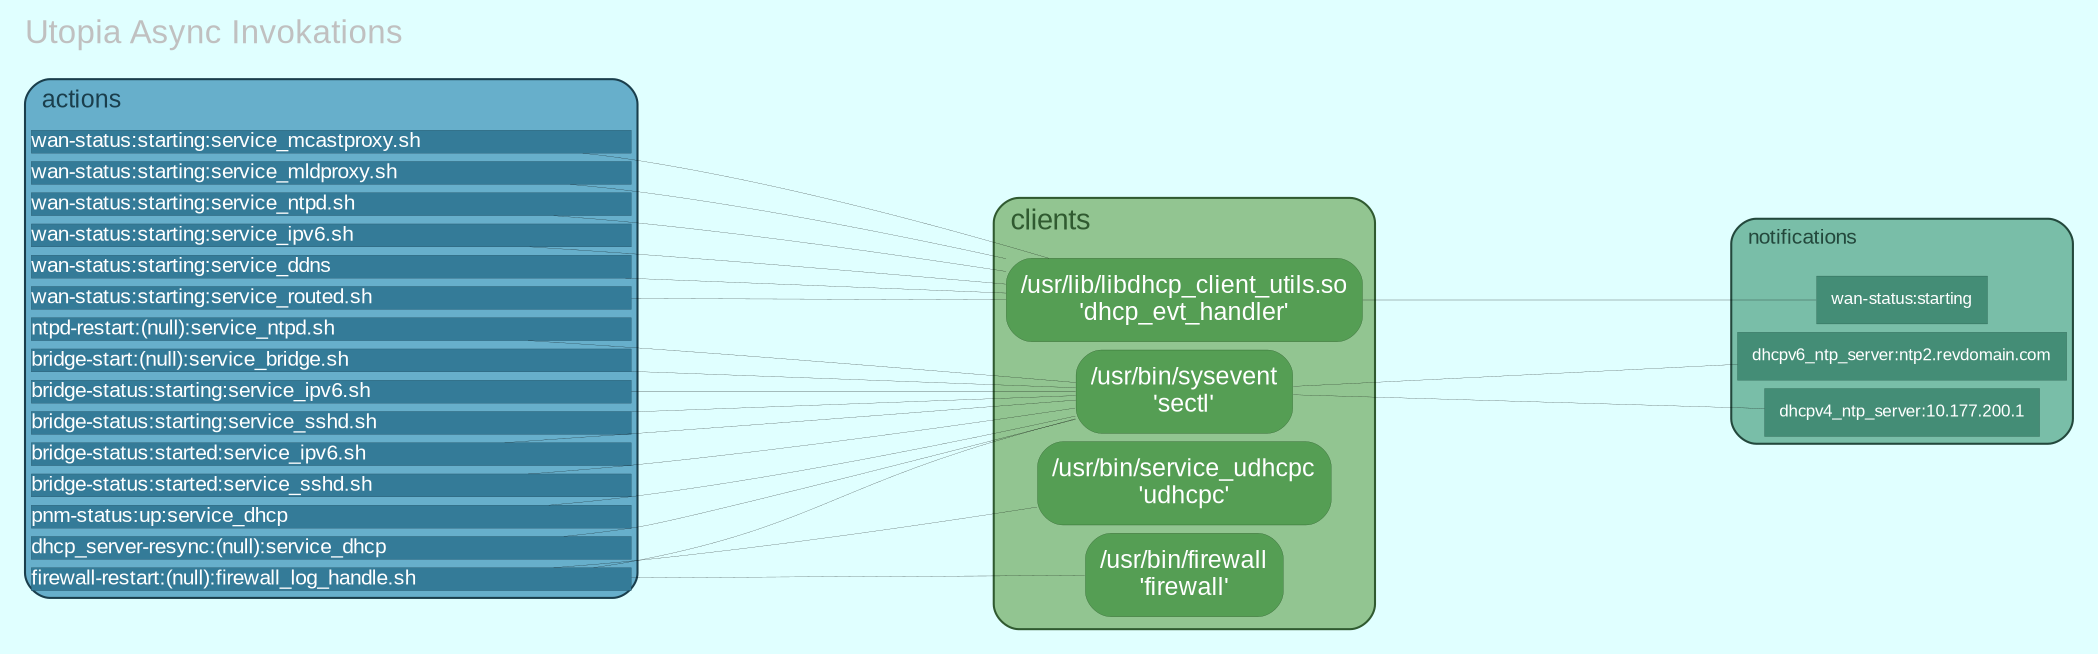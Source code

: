 digraph {
bgcolor=lightcyan
rankdir=LR
nodesep="0.05"
ranksep="2.5"
fontname="Arial"; fontsize=16; fontcolor=grey
label="Utopia Async Invokations"
labelloc=top
labeljust="l"
edge [color=black arrowsize=0.5 penwidth=0.1]
subgraph cluster_f37bd2f66651e7d46f6d38440f2bc5dd {
margin=3;
penwidth=1.0;
fillcolor="#79BEA8";
color="#23483C";
fontcolor="#23483C";
fontsize=10;
node[fontname="Arial" height=0 margin="0.1" penwidth=0.1];
label="notifications\l";
style="filled, rounded";
_fac04ca68a48af91f0290001604a2463 [label="" shape=plaintext style=invisible]
_e1937a0febe52ea6ca07fad7800ee472 [label="wan-status:starting\l" fontsize=8 style="filled" width="0" shape="box" fillcolor="#448D76" color="#093426" fontcolor="white" tooltip="" URL=""]
_e1937a0febe52ea6ca07fad7800ee472 [label="wan-status:starting\l" fontsize=8 style="filled" width="0" shape="box" fillcolor="#448D76" color="#093426" fontcolor="white" tooltip="" URL=""]
_e1937a0febe52ea6ca07fad7800ee472 [label="wan-status:starting\l" fontsize=8 style="filled" width="0" shape="box" fillcolor="#448D76" color="#093426" fontcolor="white" tooltip="" URL=""]
_e1937a0febe52ea6ca07fad7800ee472 [label="wan-status:starting\l" fontsize=8 style="filled" width="0" shape="box" fillcolor="#448D76" color="#093426" fontcolor="white" tooltip="" URL=""]
_c46119433872ea05b77114b5889e4d1b [label="dhcpv6_ntp_server:ntp2.revdomain.com\l" fontsize=8 style="filled" width="0" shape="box" fillcolor="#448D76" color="#093426" fontcolor="white" tooltip="" URL=""]
_c46119433872ea05b77114b5889e4d1b [label="dhcpv6_ntp_server:ntp2.revdomain.com\l" fontsize=8 style="filled" width="0" shape="box" fillcolor="#448D76" color="#093426" fontcolor="white" tooltip="" URL=""]
_34cfd37bdd4d86876a5b95b75cb6a530 [label="dhcpv4_ntp_server:10.177.200.1\l" fontsize=8 style="filled" width="0" shape="box" fillcolor="#448D76" color="#093426" fontcolor="white" tooltip="" URL=""]
_34cfd37bdd4d86876a5b95b75cb6a530 [label="dhcpv4_ntp_server:10.177.200.1\l" fontsize=8 style="filled" width="0" shape="box" fillcolor="#448D76" color="#093426" fontcolor="white" tooltip="" URL=""]
}
subgraph cluster_fac04ca68a48af91f0290001604a2463 {
margin=6;
penwidth=1.0;
fillcolor="#92C591";
color="#305A30";
fontcolor="#305A30";
fontsize=14;
node[fontname="Arial" height=0 margin="0.1" penwidth=0.1];
label="clients\l";
style="filled, rounded";
_fac04ca68a48af91f0290001604a2463 [label="" shape=plaintext style=invisible]
_4832b8934581ad9d8d499bf49acadbcf [label="/usr/lib/libdhcp_client_utils.so
'dhcp_evt_handler'" fontsize=12 style="filled,rounded" width="0" shape="box" fillcolor="#559E54" color="#0A3409" fontcolor="white" tooltip="" URL=""]
_5309a5e663f34a4bd54178ec47889544 [label="/usr/bin/sysevent
'sectl'" fontsize=12 style="filled,rounded" width="0" shape="box" fillcolor="#559E54" color="#0A3409" fontcolor="white" tooltip="" URL=""]
_970233f95240248336c896460f8e9f4a [label="/usr/bin/service_udhcpc
'udhcpc'" fontsize=12 style="filled,rounded" width="0" shape="box" fillcolor="#559E54" color="#0A3409" fontcolor="white" tooltip="" URL=""]
_0b384a36abe12ef81c212e53c972569a [label="/usr/bin/firewall
'firewall'" fontsize=12 style="filled,rounded" width="0" shape="box" fillcolor="#559E54" color="#0A3409" fontcolor="white" tooltip="" URL=""]
}
subgraph cluster_ebb67a4271abe715344471b0f16321f6 {
margin=3;
penwidth=1.0;
fillcolor="#67AFCB";
color="#1A3E4C";
fontcolor="#1A3E4C";
fontsize=12;
node[fontname="Arial" height=0 margin=0 penwidth=0.1];
label="actions\l";
style="filled,rounded";
_fac04ca68a48af91f0290001604a2463 [label="" shape=plaintext style=invisible]
_495e887b5330efb9c723d04ab04af4b8 [label="bridge-start:(null):service_bridge.sh\l" fontsize=10 style="filled" width="4" shape="box" fillcolor="#347B98" color="#092834" fontcolor="white" tooltip="" URL=""]
_495e887b5330efb9c723d04ab04af4b8 [label="bridge-start:(null):service_bridge.sh\l" fontsize=10 style="filled" width="4" shape="box" fillcolor="#347B98" color="#092834" fontcolor="white" tooltip="" URL=""]
_183e8d4050b857c1411b7c0e7b997fa6 [label="bridge-status:starting:service_ipv6.sh\l" fontsize=10 style="filled" width="4" shape="box" fillcolor="#347B98" color="#092834" fontcolor="white" tooltip="" URL=""]
_09901fb780363c02cd8325ccb274f664 [label="bridge-status:starting:service_sshd.sh\l" fontsize=10 style="filled" width="4" shape="box" fillcolor="#347B98" color="#092834" fontcolor="white" tooltip="" URL=""]
_183e8d4050b857c1411b7c0e7b997fa6 [label="bridge-status:starting:service_ipv6.sh\l" fontsize=10 style="filled" width="4" shape="box" fillcolor="#347B98" color="#092834" fontcolor="white" tooltip="" URL=""]
_09901fb780363c02cd8325ccb274f664 [label="bridge-status:starting:service_sshd.sh\l" fontsize=10 style="filled" width="4" shape="box" fillcolor="#347B98" color="#092834" fontcolor="white" tooltip="" URL=""]
_f5070dfe0b31f7283367f7526120489e [label="bridge-status:started:service_ipv6.sh\l" fontsize=10 style="filled" width="4" shape="box" fillcolor="#347B98" color="#092834" fontcolor="white" tooltip="" URL=""]
_f5070dfe0b31f7283367f7526120489e [label="bridge-status:started:service_ipv6.sh\l" fontsize=10 style="filled" width="4" shape="box" fillcolor="#347B98" color="#092834" fontcolor="white" tooltip="" URL=""]
_61caa2e84b426186b2f926848a590647 [label="bridge-status:started:service_sshd.sh\l" fontsize=10 style="filled" width="4" shape="box" fillcolor="#347B98" color="#092834" fontcolor="white" tooltip="" URL=""]
_61caa2e84b426186b2f926848a590647 [label="bridge-status:started:service_sshd.sh\l" fontsize=10 style="filled" width="4" shape="box" fillcolor="#347B98" color="#092834" fontcolor="white" tooltip="" URL=""]
_d1e4a3ece4737e3d580e28f105b6e65e [label="firewall-restart:(null):firewall_log_handle.sh\l" fontsize=10 style="filled" width="4" shape="box" fillcolor="#347B98" color="#092834" fontcolor="white" tooltip="" URL=""]
_d1e4a3ece4737e3d580e28f105b6e65e [label="firewall-restart:(null):firewall_log_handle.sh\l" fontsize=10 style="filled" width="4" shape="box" fillcolor="#347B98" color="#092834" fontcolor="white" tooltip="" URL=""]
_454972dec10de0a339fbe444a8265b8e [label="pnm-status:up:service_dhcp\l" fontsize=10 style="filled" width="4" shape="box" fillcolor="#347B98" color="#092834" fontcolor="white" tooltip="" URL=""]
_454972dec10de0a339fbe444a8265b8e [label="pnm-status:up:service_dhcp\l" fontsize=10 style="filled" width="4" shape="box" fillcolor="#347B98" color="#092834" fontcolor="white" tooltip="" URL=""]
_54233effa6a64f5f1c419da07fd89b74 [label="dhcp_server-resync:(null):service_dhcp\l" fontsize=10 style="filled" width="4" shape="box" fillcolor="#347B98" color="#092834" fontcolor="white" tooltip="" URL=""]
_54233effa6a64f5f1c419da07fd89b74 [label="dhcp_server-resync:(null):service_dhcp\l" fontsize=10 style="filled" width="4" shape="box" fillcolor="#347B98" color="#092834" fontcolor="white" tooltip="" URL=""]
_bde9546534fddac83508f8d0fe1bff3b [label="wan-status:starting:service_ipv6.sh\l" fontsize=10 style="filled" width="4" shape="box" fillcolor="#347B98" color="#092834" fontcolor="white" tooltip="" URL=""]
_8f2de62466a4ac6863d1c61497991d2d [label="wan-status:starting:service_ddns\l" fontsize=10 style="filled" width="4" shape="box" fillcolor="#347B98" color="#092834" fontcolor="white" tooltip="" URL=""]
_ab984852639f7febe7006643431a321f [label="wan-status:starting:service_routed.sh\l" fontsize=10 style="filled" width="4" shape="box" fillcolor="#347B98" color="#092834" fontcolor="white" tooltip="" URL=""]
_fc0abf2f3105b7763b2bb03c96e4fe5e [label="wan-status:starting:service_mcastproxy.sh\l" fontsize=10 style="filled" width="4" shape="box" fillcolor="#347B98" color="#092834" fontcolor="white" tooltip="" URL=""]
_b25b96d4fbc498740e34f2c9de07d208 [label="wan-status:starting:service_mldproxy.sh\l" fontsize=10 style="filled" width="4" shape="box" fillcolor="#347B98" color="#092834" fontcolor="white" tooltip="" URL=""]
_faa13d298a942f25cb4f3d1b26346e24 [label="wan-status:starting:service_ntpd.sh\l" fontsize=10 style="filled" width="4" shape="box" fillcolor="#347B98" color="#092834" fontcolor="white" tooltip="" URL=""]
_bde9546534fddac83508f8d0fe1bff3b [label="wan-status:starting:service_ipv6.sh\l" fontsize=10 style="filled" width="4" shape="box" fillcolor="#347B98" color="#092834" fontcolor="white" tooltip="" URL=""]
_8f2de62466a4ac6863d1c61497991d2d [label="wan-status:starting:service_ddns\l" fontsize=10 style="filled" width="4" shape="box" fillcolor="#347B98" color="#092834" fontcolor="white" tooltip="" URL=""]
_ab984852639f7febe7006643431a321f [label="wan-status:starting:service_routed.sh\l" fontsize=10 style="filled" width="4" shape="box" fillcolor="#347B98" color="#092834" fontcolor="white" tooltip="" URL=""]
_fc0abf2f3105b7763b2bb03c96e4fe5e [label="wan-status:starting:service_mcastproxy.sh\l" fontsize=10 style="filled" width="4" shape="box" fillcolor="#347B98" color="#092834" fontcolor="white" tooltip="" URL=""]
_b25b96d4fbc498740e34f2c9de07d208 [label="wan-status:starting:service_mldproxy.sh\l" fontsize=10 style="filled" width="4" shape="box" fillcolor="#347B98" color="#092834" fontcolor="white" tooltip="" URL=""]
_faa13d298a942f25cb4f3d1b26346e24 [label="wan-status:starting:service_ntpd.sh\l" fontsize=10 style="filled" width="4" shape="box" fillcolor="#347B98" color="#092834" fontcolor="white" tooltip="" URL=""]
_40063e5fdc820f18c595fba620f9ed32 [label="ntpd-restart:(null):service_ntpd.sh\l" fontsize=10 style="filled" width="4" shape="box" fillcolor="#347B98" color="#092834" fontcolor="white" tooltip="" URL=""]
_40063e5fdc820f18c595fba620f9ed32 [label="ntpd-restart:(null):service_ntpd.sh\l" fontsize=10 style="filled" width="4" shape="box" fillcolor="#347B98" color="#092834" fontcolor="white" tooltip="" URL=""]
_d1e4a3ece4737e3d580e28f105b6e65e [label="firewall-restart:(null):firewall_log_handle.sh\l" fontsize=10 style="filled" width="4" shape="box" fillcolor="#347B98" color="#092834" fontcolor="white" tooltip="" URL=""]
_d1e4a3ece4737e3d580e28f105b6e65e [label="firewall-restart:(null):firewall_log_handle.sh\l" fontsize=10 style="filled" width="4" shape="box" fillcolor="#347B98" color="#092834" fontcolor="white" tooltip="" URL=""]
_d1e4a3ece4737e3d580e28f105b6e65e [label="firewall-restart:(null):firewall_log_handle.sh\l" fontsize=10 style="filled" width="4" shape="box" fillcolor="#347B98" color="#092834" fontcolor="white" tooltip="" URL=""]
_d1e4a3ece4737e3d580e28f105b6e65e [label="firewall-restart:(null):firewall_log_handle.sh\l" fontsize=10 style="filled" width="4" shape="box" fillcolor="#347B98" color="#092834" fontcolor="white" tooltip="" URL=""]
_d1e4a3ece4737e3d580e28f105b6e65e [label="firewall-restart:(null):firewall_log_handle.sh\l" fontsize=10 style="filled" width="4" shape="box" fillcolor="#347B98" color="#092834" fontcolor="white" tooltip="" URL=""]
_d1e4a3ece4737e3d580e28f105b6e65e [label="firewall-restart:(null):firewall_log_handle.sh\l" fontsize=10 style="filled" width="4" shape="box" fillcolor="#347B98" color="#092834" fontcolor="white" tooltip="" URL=""]
_d1e4a3ece4737e3d580e28f105b6e65e [label="firewall-restart:(null):firewall_log_handle.sh\l" fontsize=10 style="filled" width="4" shape="box" fillcolor="#347B98" color="#092834" fontcolor="white" tooltip="" URL=""]
_d1e4a3ece4737e3d580e28f105b6e65e [label="firewall-restart:(null):firewall_log_handle.sh\l" fontsize=10 style="filled" width="4" shape="box" fillcolor="#347B98" color="#092834" fontcolor="white" tooltip="" URL=""]
_40063e5fdc820f18c595fba620f9ed32 [label="ntpd-restart:(null):service_ntpd.sh\l" fontsize=10 style="filled" width="4" shape="box" fillcolor="#347B98" color="#092834" fontcolor="white" tooltip="" URL=""]
_40063e5fdc820f18c595fba620f9ed32 [label="ntpd-restart:(null):service_ntpd.sh\l" fontsize=10 style="filled" width="4" shape="box" fillcolor="#347B98" color="#092834" fontcolor="white" tooltip="" URL=""]
_d1e4a3ece4737e3d580e28f105b6e65e [label="firewall-restart:(null):firewall_log_handle.sh\l" fontsize=10 style="filled" width="4" shape="box" fillcolor="#347B98" color="#092834" fontcolor="white" tooltip="" URL=""]
_d1e4a3ece4737e3d580e28f105b6e65e [label="firewall-restart:(null):firewall_log_handle.sh\l" fontsize=10 style="filled" width="4" shape="box" fillcolor="#347B98" color="#092834" fontcolor="white" tooltip="" URL=""]
_d1e4a3ece4737e3d580e28f105b6e65e [label="firewall-restart:(null):firewall_log_handle.sh\l" fontsize=10 style="filled" width="4" shape="box" fillcolor="#347B98" color="#092834" fontcolor="white" tooltip="" URL=""]
_d1e4a3ece4737e3d580e28f105b6e65e [label="firewall-restart:(null):firewall_log_handle.sh\l" fontsize=10 style="filled" width="4" shape="box" fillcolor="#347B98" color="#092834" fontcolor="white" tooltip="" URL=""]
_d1e4a3ece4737e3d580e28f105b6e65e [label="firewall-restart:(null):firewall_log_handle.sh\l" fontsize=10 style="filled" width="4" shape="box" fillcolor="#347B98" color="#092834" fontcolor="white" tooltip="" URL=""]
_d1e4a3ece4737e3d580e28f105b6e65e [label="firewall-restart:(null):firewall_log_handle.sh\l" fontsize=10 style="filled" width="4" shape="box" fillcolor="#347B98" color="#092834" fontcolor="white" tooltip="" URL=""]
}
_4832b8934581ad9d8d499bf49acadbcf -> _e1937a0febe52ea6ca07fad7800ee472[arrowhead=none];
_5309a5e663f34a4bd54178ec47889544 -> _c46119433872ea05b77114b5889e4d1b[arrowhead=none];
_5309a5e663f34a4bd54178ec47889544 -> _34cfd37bdd4d86876a5b95b75cb6a530[arrowhead=none];
_495e887b5330efb9c723d04ab04af4b8 -> _5309a5e663f34a4bd54178ec47889544[arrowhead=none];
_183e8d4050b857c1411b7c0e7b997fa6 -> _5309a5e663f34a4bd54178ec47889544[arrowhead=none];
_09901fb780363c02cd8325ccb274f664 -> _5309a5e663f34a4bd54178ec47889544[arrowhead=none];
_f5070dfe0b31f7283367f7526120489e -> _5309a5e663f34a4bd54178ec47889544[arrowhead=none];
_61caa2e84b426186b2f926848a590647 -> _5309a5e663f34a4bd54178ec47889544[arrowhead=none];
_d1e4a3ece4737e3d580e28f105b6e65e -> _5309a5e663f34a4bd54178ec47889544[arrowhead=none];
_454972dec10de0a339fbe444a8265b8e -> _5309a5e663f34a4bd54178ec47889544[arrowhead=none];
_54233effa6a64f5f1c419da07fd89b74 -> _5309a5e663f34a4bd54178ec47889544[arrowhead=none];
_bde9546534fddac83508f8d0fe1bff3b -> _4832b8934581ad9d8d499bf49acadbcf[arrowhead=none];
_8f2de62466a4ac6863d1c61497991d2d -> _4832b8934581ad9d8d499bf49acadbcf[arrowhead=none];
_ab984852639f7febe7006643431a321f -> _4832b8934581ad9d8d499bf49acadbcf[arrowhead=none];
_fc0abf2f3105b7763b2bb03c96e4fe5e -> _4832b8934581ad9d8d499bf49acadbcf[arrowhead=none];
_b25b96d4fbc498740e34f2c9de07d208 -> _4832b8934581ad9d8d499bf49acadbcf[arrowhead=none];
_faa13d298a942f25cb4f3d1b26346e24 -> _4832b8934581ad9d8d499bf49acadbcf[arrowhead=none];
_40063e5fdc820f18c595fba620f9ed32 -> _5309a5e663f34a4bd54178ec47889544[arrowhead=none];
_d1e4a3ece4737e3d580e28f105b6e65e -> _970233f95240248336c896460f8e9f4a[arrowhead=none];
_d1e4a3ece4737e3d580e28f105b6e65e -> _0b384a36abe12ef81c212e53c972569a[arrowhead=none];
}
